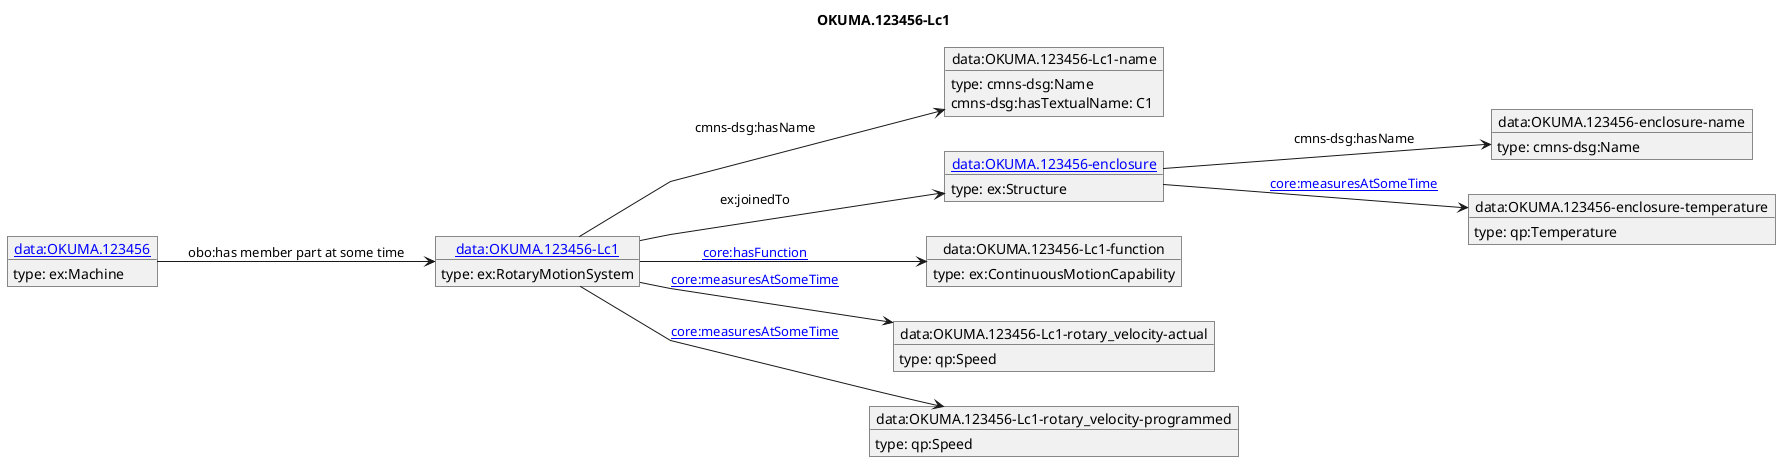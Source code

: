 @startuml
skinparam linetype polyline
left to right direction
title OKUMA.123456-Lc1
object "[[./OKUMA.123456-Lc1.html data:OKUMA.123456-Lc1]]" as o1 {
 type: ex:RotaryMotionSystem 
}
object "data:OKUMA.123456-Lc1-name" as o2 {
 type: cmns-dsg:Name 
}
object "[[./OKUMA.123456-enclosure.html data:OKUMA.123456-enclosure]]" as o3 {
 type: ex:Structure 
}
object "data:OKUMA.123456-enclosure-name" as o4 {
 type: cmns-dsg:Name 
}
object "data:OKUMA.123456-enclosure-temperature" as o5 {
 type: qp:Temperature 
}
object "data:OKUMA.123456-Lc1-function" as o6 {
 type: ex:ContinuousMotionCapability 
}
object "data:OKUMA.123456-Lc1-rotary_velocity-actual" as o7 {
 type: qp:Speed 
}
object "data:OKUMA.123456-Lc1-rotary_velocity-programmed" as o8 {
 type: qp:Speed 
}
object "[[./OKUMA.123456.html data:OKUMA.123456]]" as o9 {
 type: ex:Machine 
}
o1 --> o2 : cmns-dsg:hasName
o2 : cmns-dsg:hasTextualName: C1
o1 --> o3 : ex:joinedTo
o3 --> o4 : cmns-dsg:hasName
o3 --> o5 : [[https://spec.industrialontologies.org/ontology/core/Core/measuresAtSomeTime core:measuresAtSomeTime]]
o1 --> o6 : [[https://spec.industrialontologies.org/ontology/core/Core/hasFunction core:hasFunction]]
o1 --> o7 : [[https://spec.industrialontologies.org/ontology/core/Core/measuresAtSomeTime core:measuresAtSomeTime]]
o1 --> o8 : [[https://spec.industrialontologies.org/ontology/core/Core/measuresAtSomeTime core:measuresAtSomeTime]]
o9 --> o1 : obo:has member part at some time
@enduml
